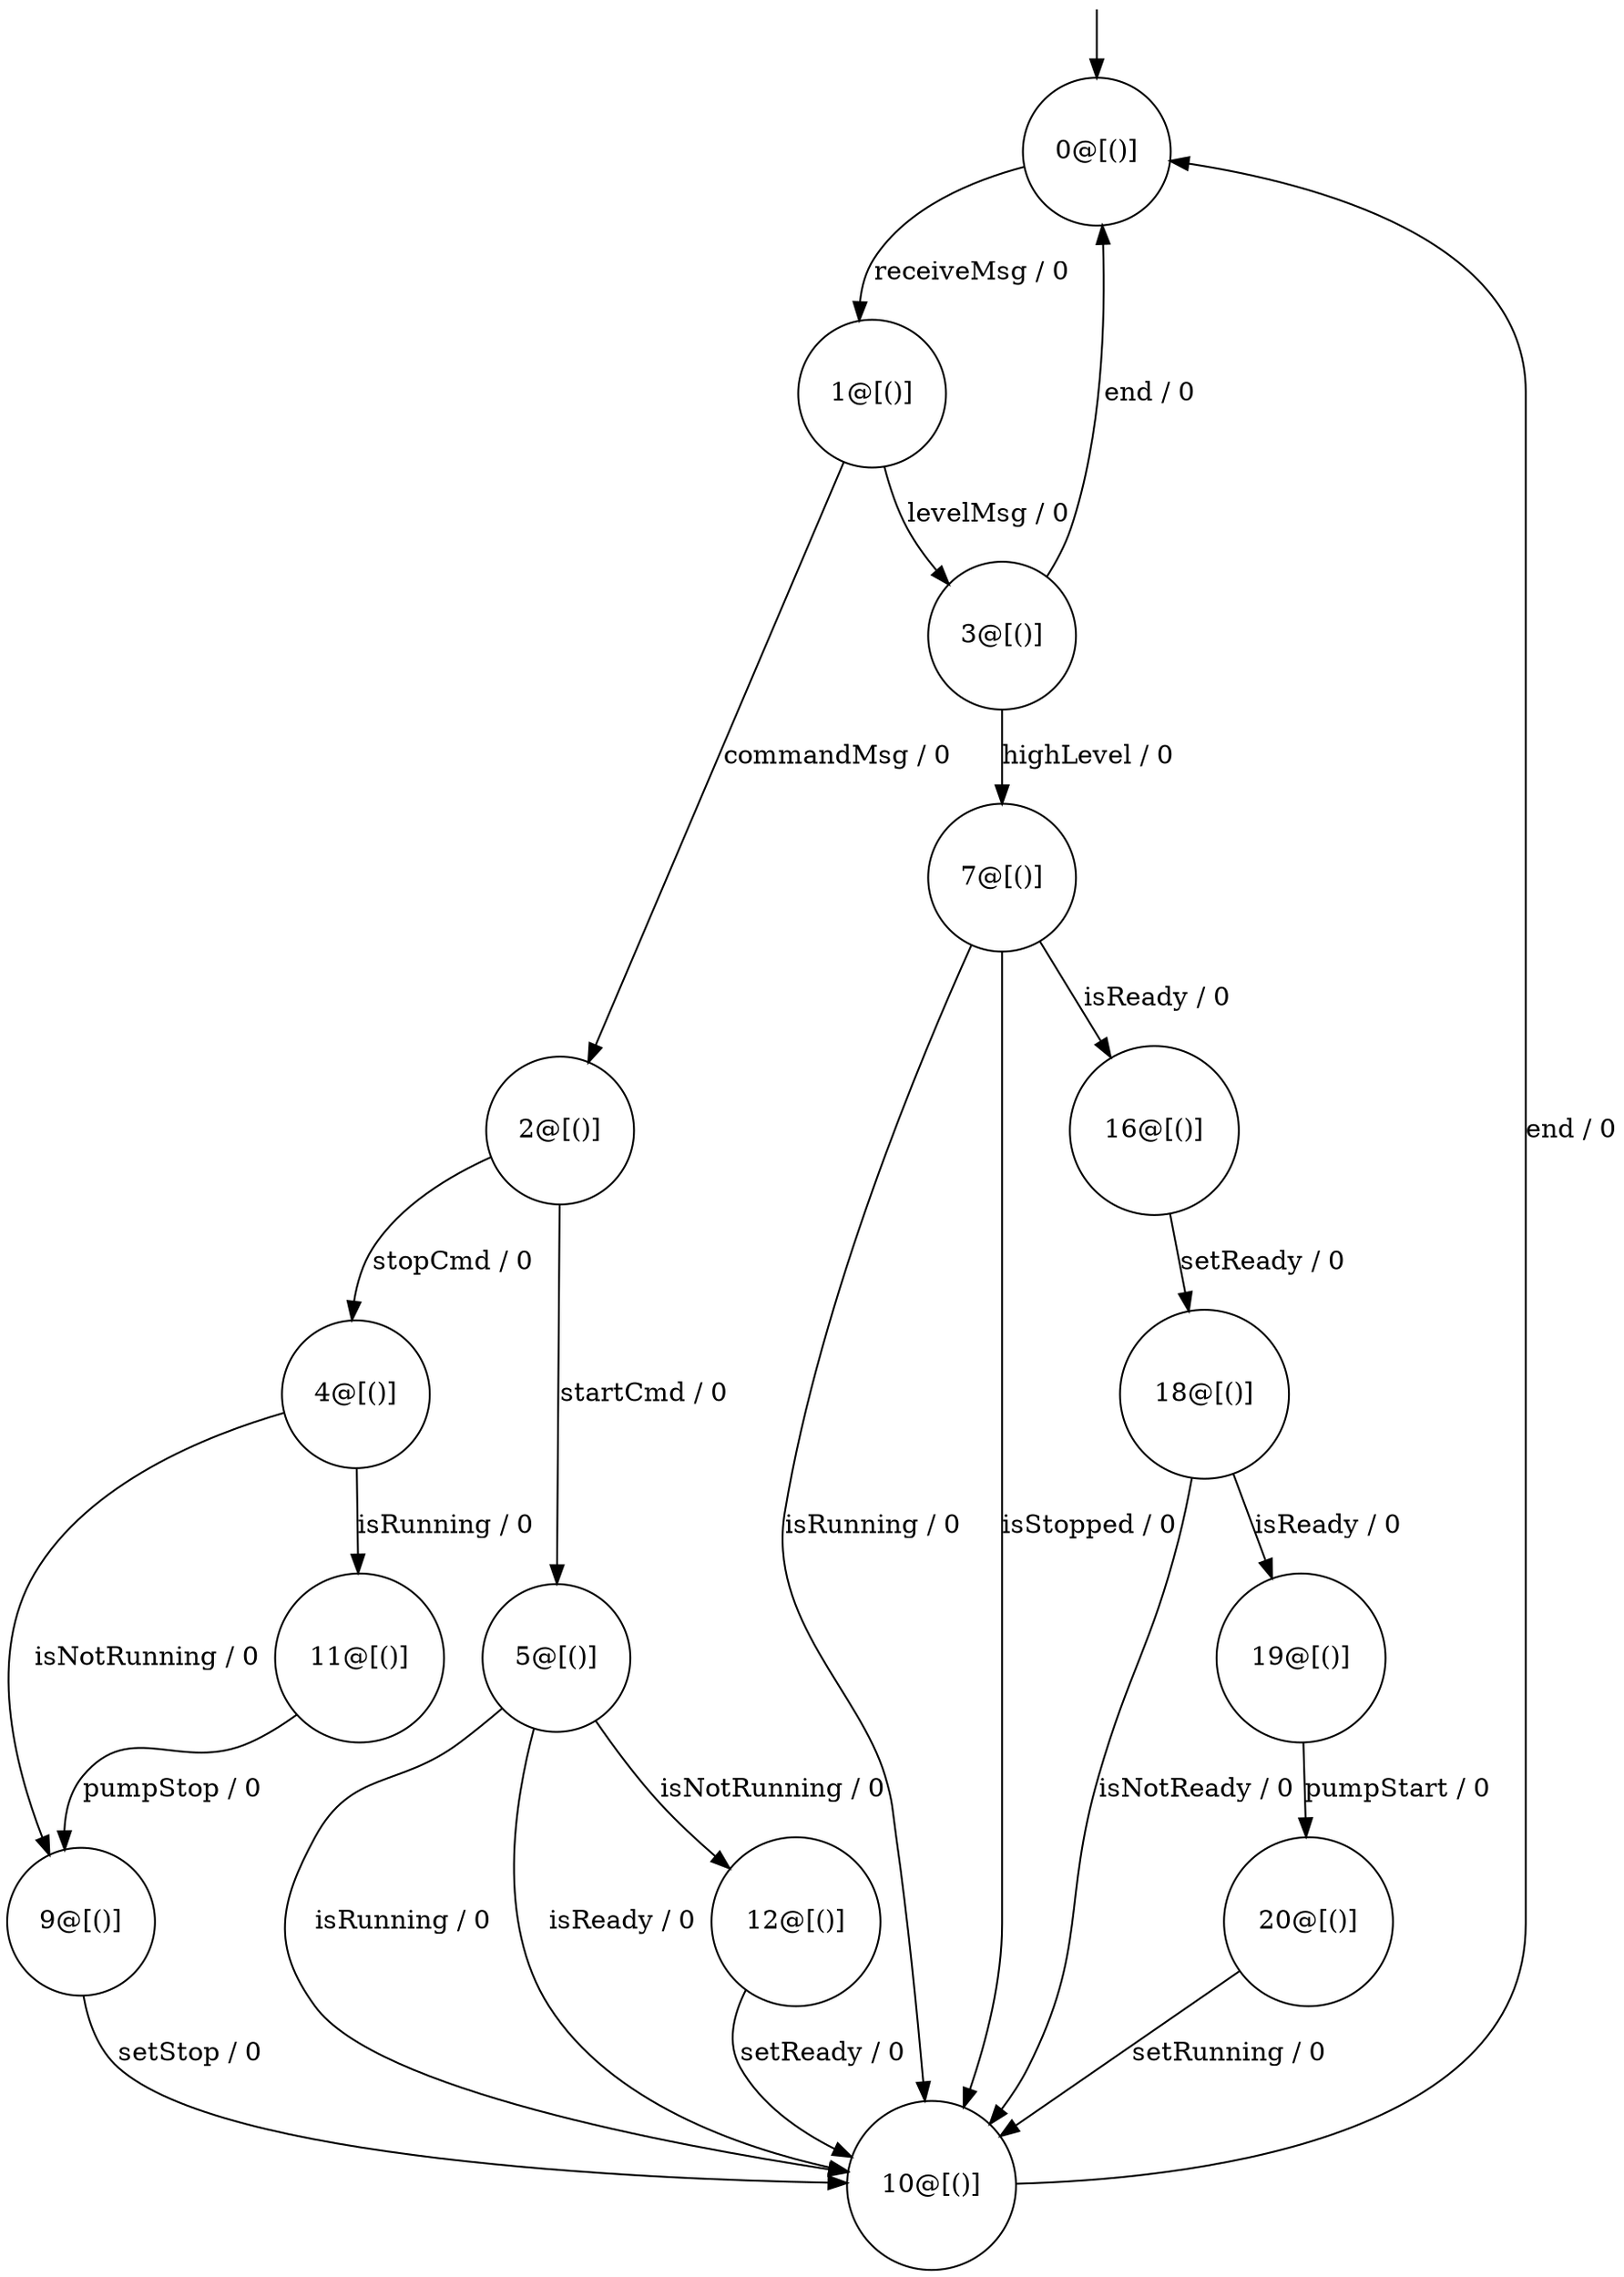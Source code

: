 digraph g {
	edge [lblstyle="above, sloped"];
	s0 [shape="circle" label="0@[()]"];
	s1 [shape="circle" label="1@[()]"];
	s2 [shape="circle" label="2@[()]"];
	s3 [shape="circle" label="3@[()]"];
	s4 [shape="circle" label="4@[()]"];
	s5 [shape="circle" label="5@[()]"];
	s7 [shape="circle" label="7@[()]"];
	s9 [shape="circle" label="9@[()]"];
	s10 [shape="circle" label="10@[()]"];
	s11 [shape="circle" label="11@[()]"];
	s12 [shape="circle" label="12@[()]"];
	s16 [shape="circle" label="16@[()]"];
	s18 [shape="circle" label="18@[()]"];
	s19 [shape="circle" label="19@[()]"];
	s20 [shape="circle" label="20@[()]"];
	s0 -> s1 [label="receiveMsg / 0"];
	s1 -> s2 [label="commandMsg / 0"];
	s1 -> s3 [label="levelMsg / 0"];
	s2 -> s5 [label="startCmd / 0"];
	s2 -> s4 [label="stopCmd / 0"];
	s3 -> s0 [label="end / 0"];
	s3 -> s7 [label="highLevel / 0"];
	s4 -> s9 [label="isNotRunning / 0"];
	s4 -> s11 [label="isRunning / 0"];
	s5 -> s12 [label="isNotRunning / 0"];
	s5 -> s10 [label="isRunning / 0"];
	s5 -> s10 [label="isReady / 0"];
	s7 -> s10 [label="isRunning / 0"];
	s7 -> s16 [label="isReady / 0"];
	s7 -> s10 [label="isStopped / 0"];
	s9 -> s10 [label="setStop / 0"];
	s10 -> s0 [label="end / 0"];
	s11 -> s9 [label="pumpStop / 0"];
	s12 -> s10 [label="setReady / 0"];
	s16 -> s18 [label="setReady / 0"];
	s18 -> s19 [label="isReady / 0"];
	s18 -> s10 [label="isNotReady / 0"];
	s19 -> s20 [label="pumpStart / 0"];
	s20 -> s10 [label="setRunning / 0"];
	__start0 [label="" shape="none" width="0" height="0"];
	__start0 -> s0;
}